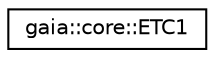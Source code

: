 digraph G
{
  edge [fontname="Helvetica",fontsize="10",labelfontname="Helvetica",labelfontsize="10"];
  node [fontname="Helvetica",fontsize="10",shape=record];
  rankdir=LR;
  Node1 [label="gaia::core::ETC1",height=0.2,width=0.4,color="black", fillcolor="white", style="filled",URL="$da/dd7/classgaia_1_1core_1_1_e_t_c1.html"];
}

